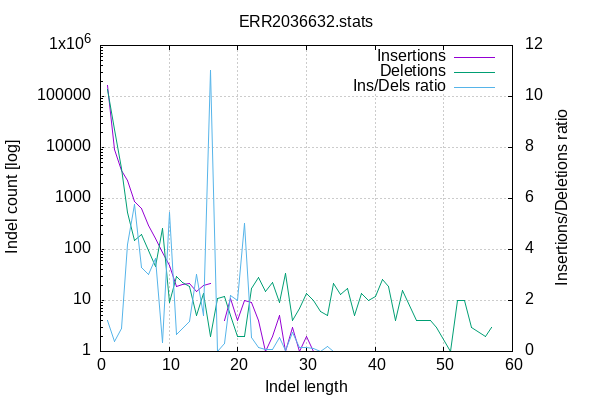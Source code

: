 
        set terminal png size 600,400 truecolor
        set output "ERR2036632-indel-dist.png"
        set grid xtics ytics y2tics back lc rgb "#cccccc"
        set style line 1 linetype 1  linecolor rgb "red"
        set style line 2 linetype 2  linecolor rgb "black"
        set style line 3 linetype 3  linecolor rgb "green"
        set style increment user
        set ylabel "Indel count [log]"
        set xlabel "Indel length"
        set y2label "Insertions/Deletions ratio"
        set log y
        set y2tics nomirror
        set ytics nomirror
        set title "ERR2036632.stats" noenhanced
        plot '-' w l ti 'Insertions', '-' w l ti 'Deletions', '-' axes x1y2 w l ti "Ins/Dels ratio"
    1	164409
2	9272
3	3524
4	2243
5	879
6	637
7	293
8	167
9	87
10	49
11	19
12	21
13	22
14	15
15	20
16	22
17	0
18	4
19	11
20	4
21	10
22	9
23	4
24	1
25	2
26	5
27	1
28	3
29	1
30	2
31	1
32	0
33	1
34	0
35	0
36	0
37	0
38	0
39	0
40	0
41	0
42	0
43	0
44	0
45	0
46	0
47	0
48	0
49	0
51	0
52	0
53	0
54	0
56	0
57	0
end
1	136165
2	23012
3	3915
4	536
5	152
6	193
7	97
8	46
9	257
10	9
11	29
12	23
13	19
14	5
15	14
16	2
17	11
18	12
19	5
20	2
21	2
22	17
23	28
24	15
25	23
26	9
27	34
28	4
29	7
30	14
31	10
32	6
33	5
34	22
35	13
36	17
37	5
38	14
39	10
40	12
41	26
42	19
43	4
44	16
45	8
46	4
47	4
48	4
49	3
51	1
52	10
53	10
54	3
56	2
57	3
end
1	1.207425
2	0.402920
3	0.900128
4	4.184701
5	5.782895
6	3.300518
7	3.020619
8	3.630435
9	0.338521
10	5.444444
11	0.655172
12	0.913043
13	1.157895
14	3.000000
15	1.428571
16	11.000000
17	0.000000
18	0.333333
19	2.200000
20	2.000000
21	5.000000
22	0.529412
23	0.142857
24	0.066667
25	0.086957
26	0.555556
27	0.029412
28	0.750000
29	0.142857
30	0.142857
31	0.100000
32	0.000000
33	0.200000
34	0.000000
35	0.000000
36	0.000000
37	0.000000
38	0.000000
39	0.000000
40	0.000000
41	0.000000
42	0.000000
43	0.000000
44	0.000000
45	0.000000
46	0.000000
47	0.000000
48	0.000000
49	0.000000
51	0.000000
52	0.000000
53	0.000000
54	0.000000
56	0.000000
57	0.000000
end
